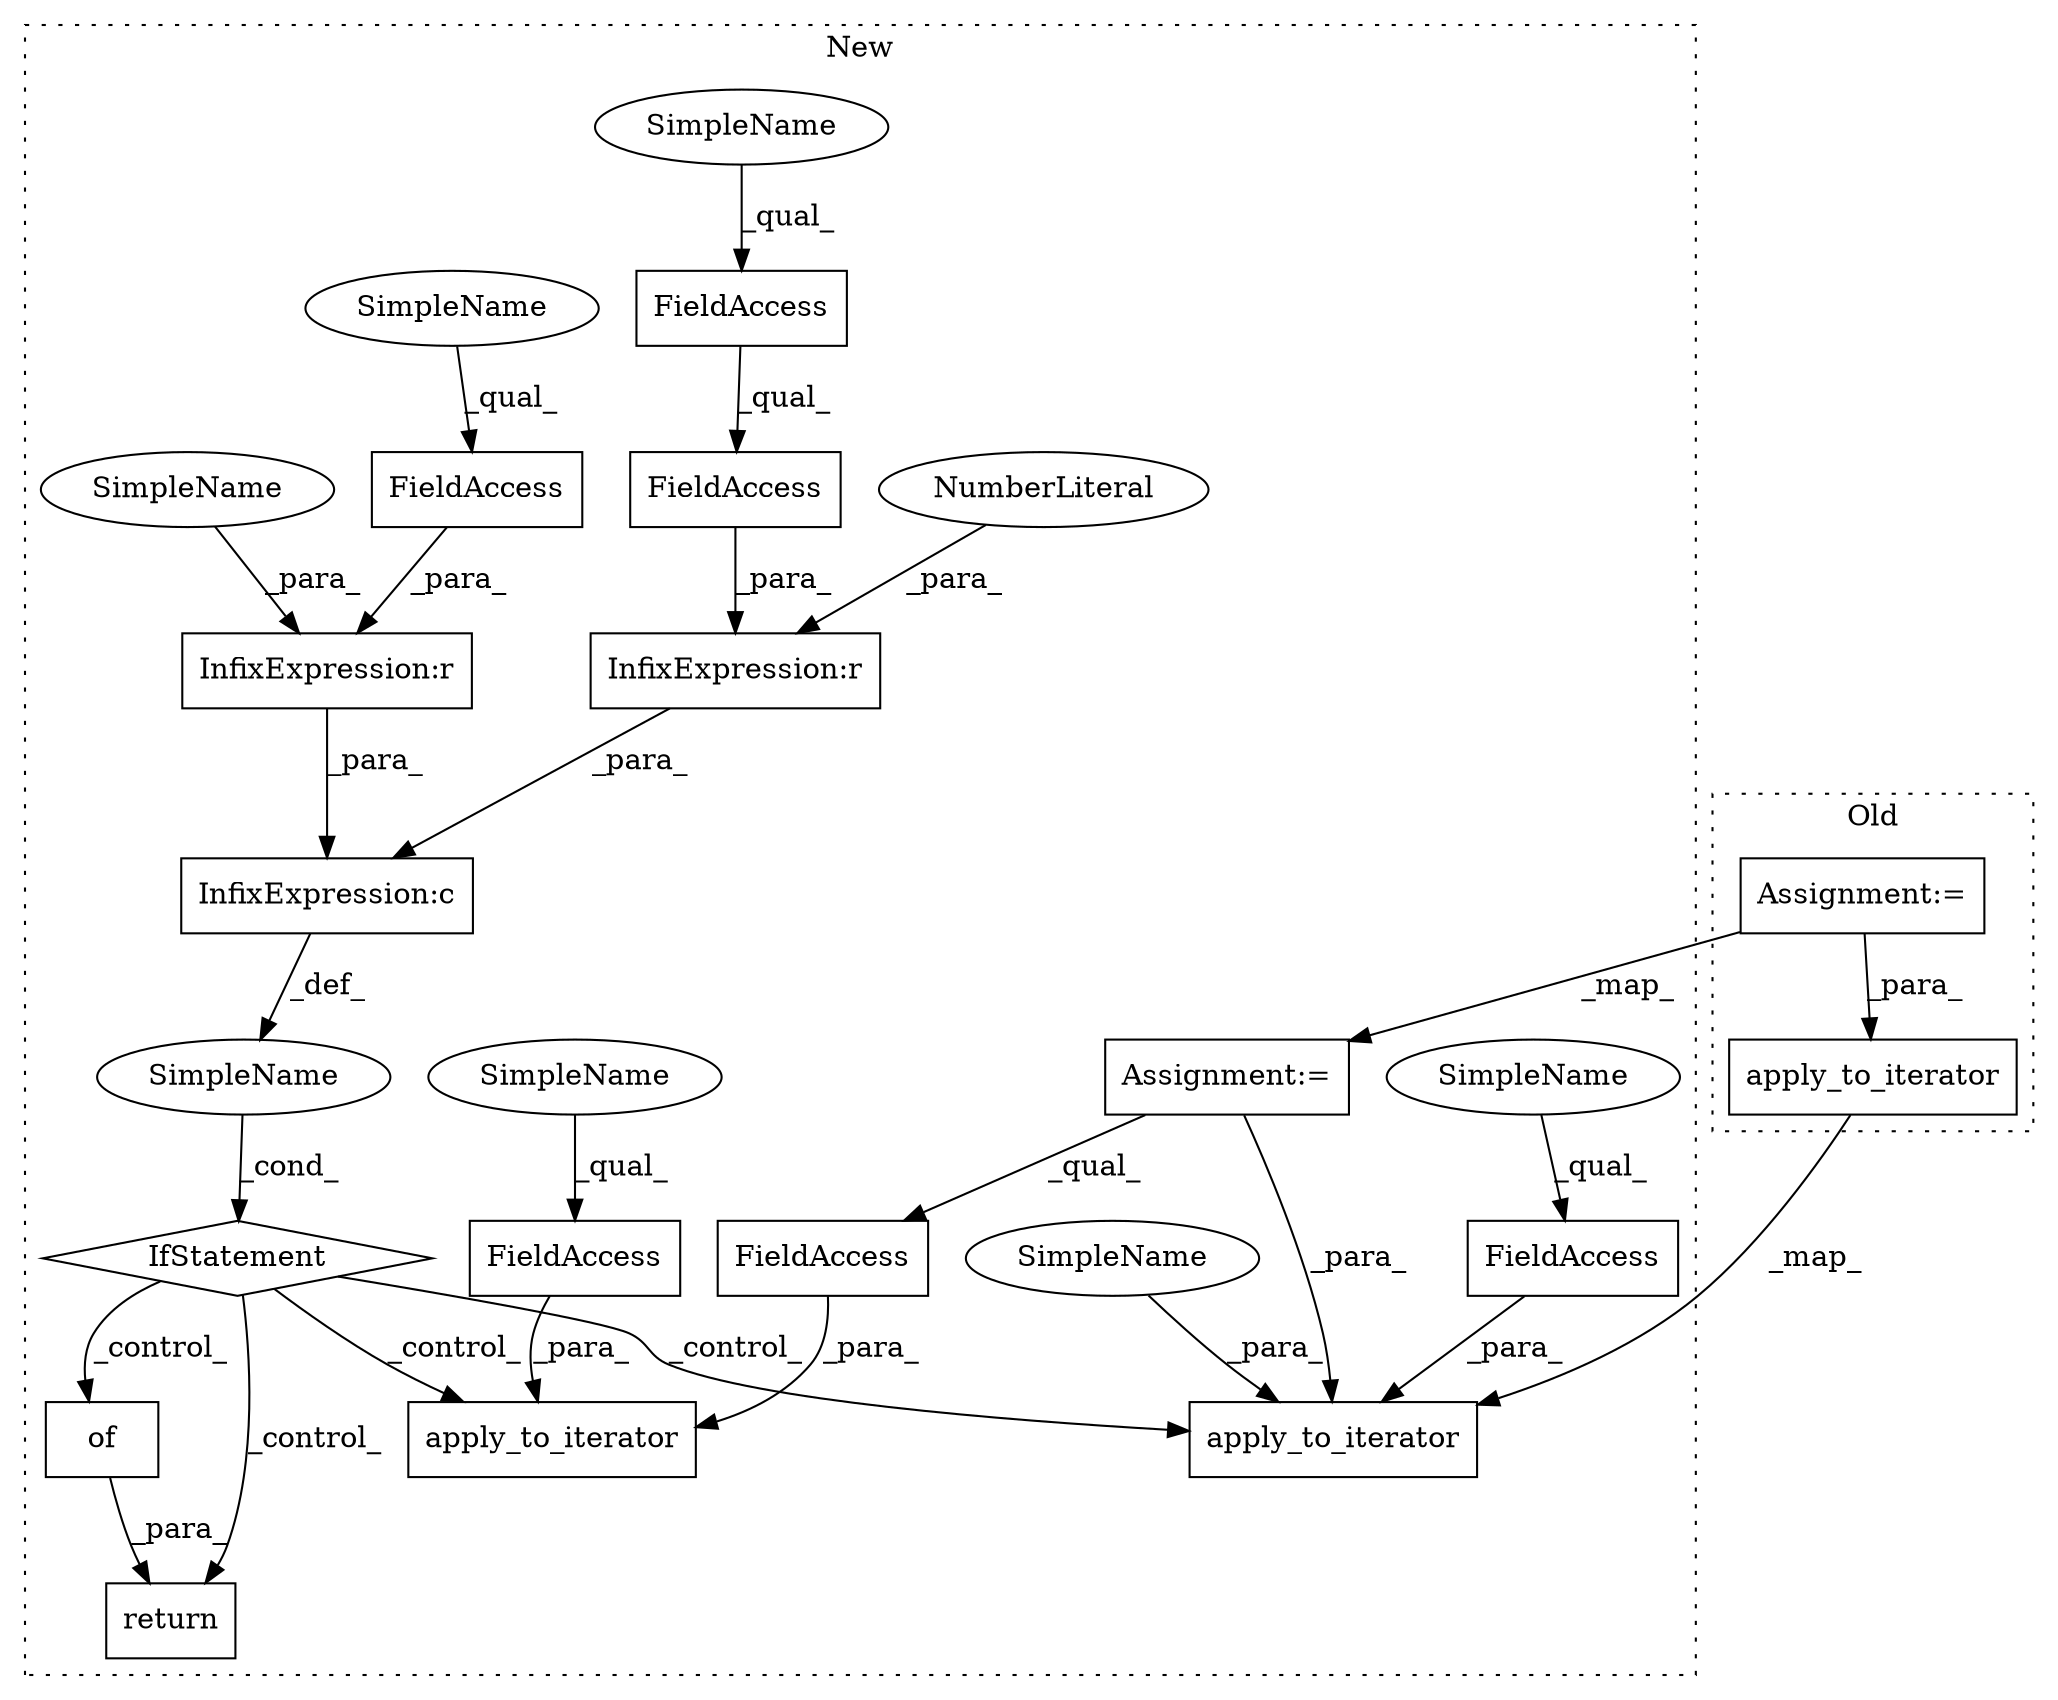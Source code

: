 digraph G {
subgraph cluster0 {
1 [label="apply_to_iterator" a="32" s="1735,1770" l="18,1" shape="box"];
19 [label="Assignment:=" a="7" s="1514" l="1" shape="box"];
label = "Old";
style="dotted";
}
subgraph cluster1 {
2 [label="apply_to_iterator" a="32" s="1687,1734" l="18,1" shape="box"];
3 [label="InfixExpression:r" a="27" s="1671" l="4" shape="box"];
4 [label="NumberLiteral" a="34" s="1675" l="1" shape="ellipse"];
5 [label="InfixExpression:c" a="27" s="1652" l="4" shape="box"];
6 [label="InfixExpression:r" a="27" s="1643" l="4" shape="box"];
7 [label="apply_to_iterator" a="32" s="2001,2046" l="18,1" shape="box"];
8 [label="FieldAccess" a="22" s="1725" l="9" shape="box"];
9 [label="FieldAccess" a="22" s="1634" l="9" shape="box"];
10 [label="FieldAccess" a="22" s="1657" l="9" shape="box"];
11 [label="FieldAccess" a="22" s="2019" l="14" shape="box"];
12 [label="FieldAccess" a="22" s="1657" l="14" shape="box"];
13 [label="FieldAccess" a="22" s="2037" l="9" shape="box"];
14 [label="of" a="32" s="1754" l="4" shape="box"];
15 [label="IfStatement" a="25" s="1629,1677" l="4,2" shape="diamond"];
16 [label="SimpleName" a="42" s="" l="" shape="ellipse"];
17 [label="return" a="41" s="1743" l="7" shape="box"];
18 [label="Assignment:=" a="7" s="1601" l="1" shape="box"];
20 [label="SimpleName" a="42" s="1657" l="4" shape="ellipse"];
21 [label="SimpleName" a="42" s="1634" l="4" shape="ellipse"];
22 [label="SimpleName" a="42" s="1725" l="4" shape="ellipse"];
23 [label="SimpleName" a="42" s="2037" l="4" shape="ellipse"];
24 [label="SimpleName" a="42" s="1647" l="4" shape="ellipse"];
25 [label="SimpleName" a="42" s="1720" l="4" shape="ellipse"];
label = "New";
style="dotted";
}
1 -> 2 [label="_map_"];
3 -> 5 [label="_para_"];
4 -> 3 [label="_para_"];
5 -> 16 [label="_def_"];
6 -> 5 [label="_para_"];
8 -> 2 [label="_para_"];
9 -> 6 [label="_para_"];
10 -> 12 [label="_qual_"];
11 -> 7 [label="_para_"];
12 -> 3 [label="_para_"];
13 -> 7 [label="_para_"];
14 -> 17 [label="_para_"];
15 -> 2 [label="_control_"];
15 -> 14 [label="_control_"];
15 -> 17 [label="_control_"];
15 -> 7 [label="_control_"];
16 -> 15 [label="_cond_"];
18 -> 11 [label="_qual_"];
18 -> 2 [label="_para_"];
19 -> 1 [label="_para_"];
19 -> 18 [label="_map_"];
20 -> 10 [label="_qual_"];
21 -> 9 [label="_qual_"];
22 -> 8 [label="_qual_"];
23 -> 13 [label="_qual_"];
24 -> 6 [label="_para_"];
25 -> 2 [label="_para_"];
}